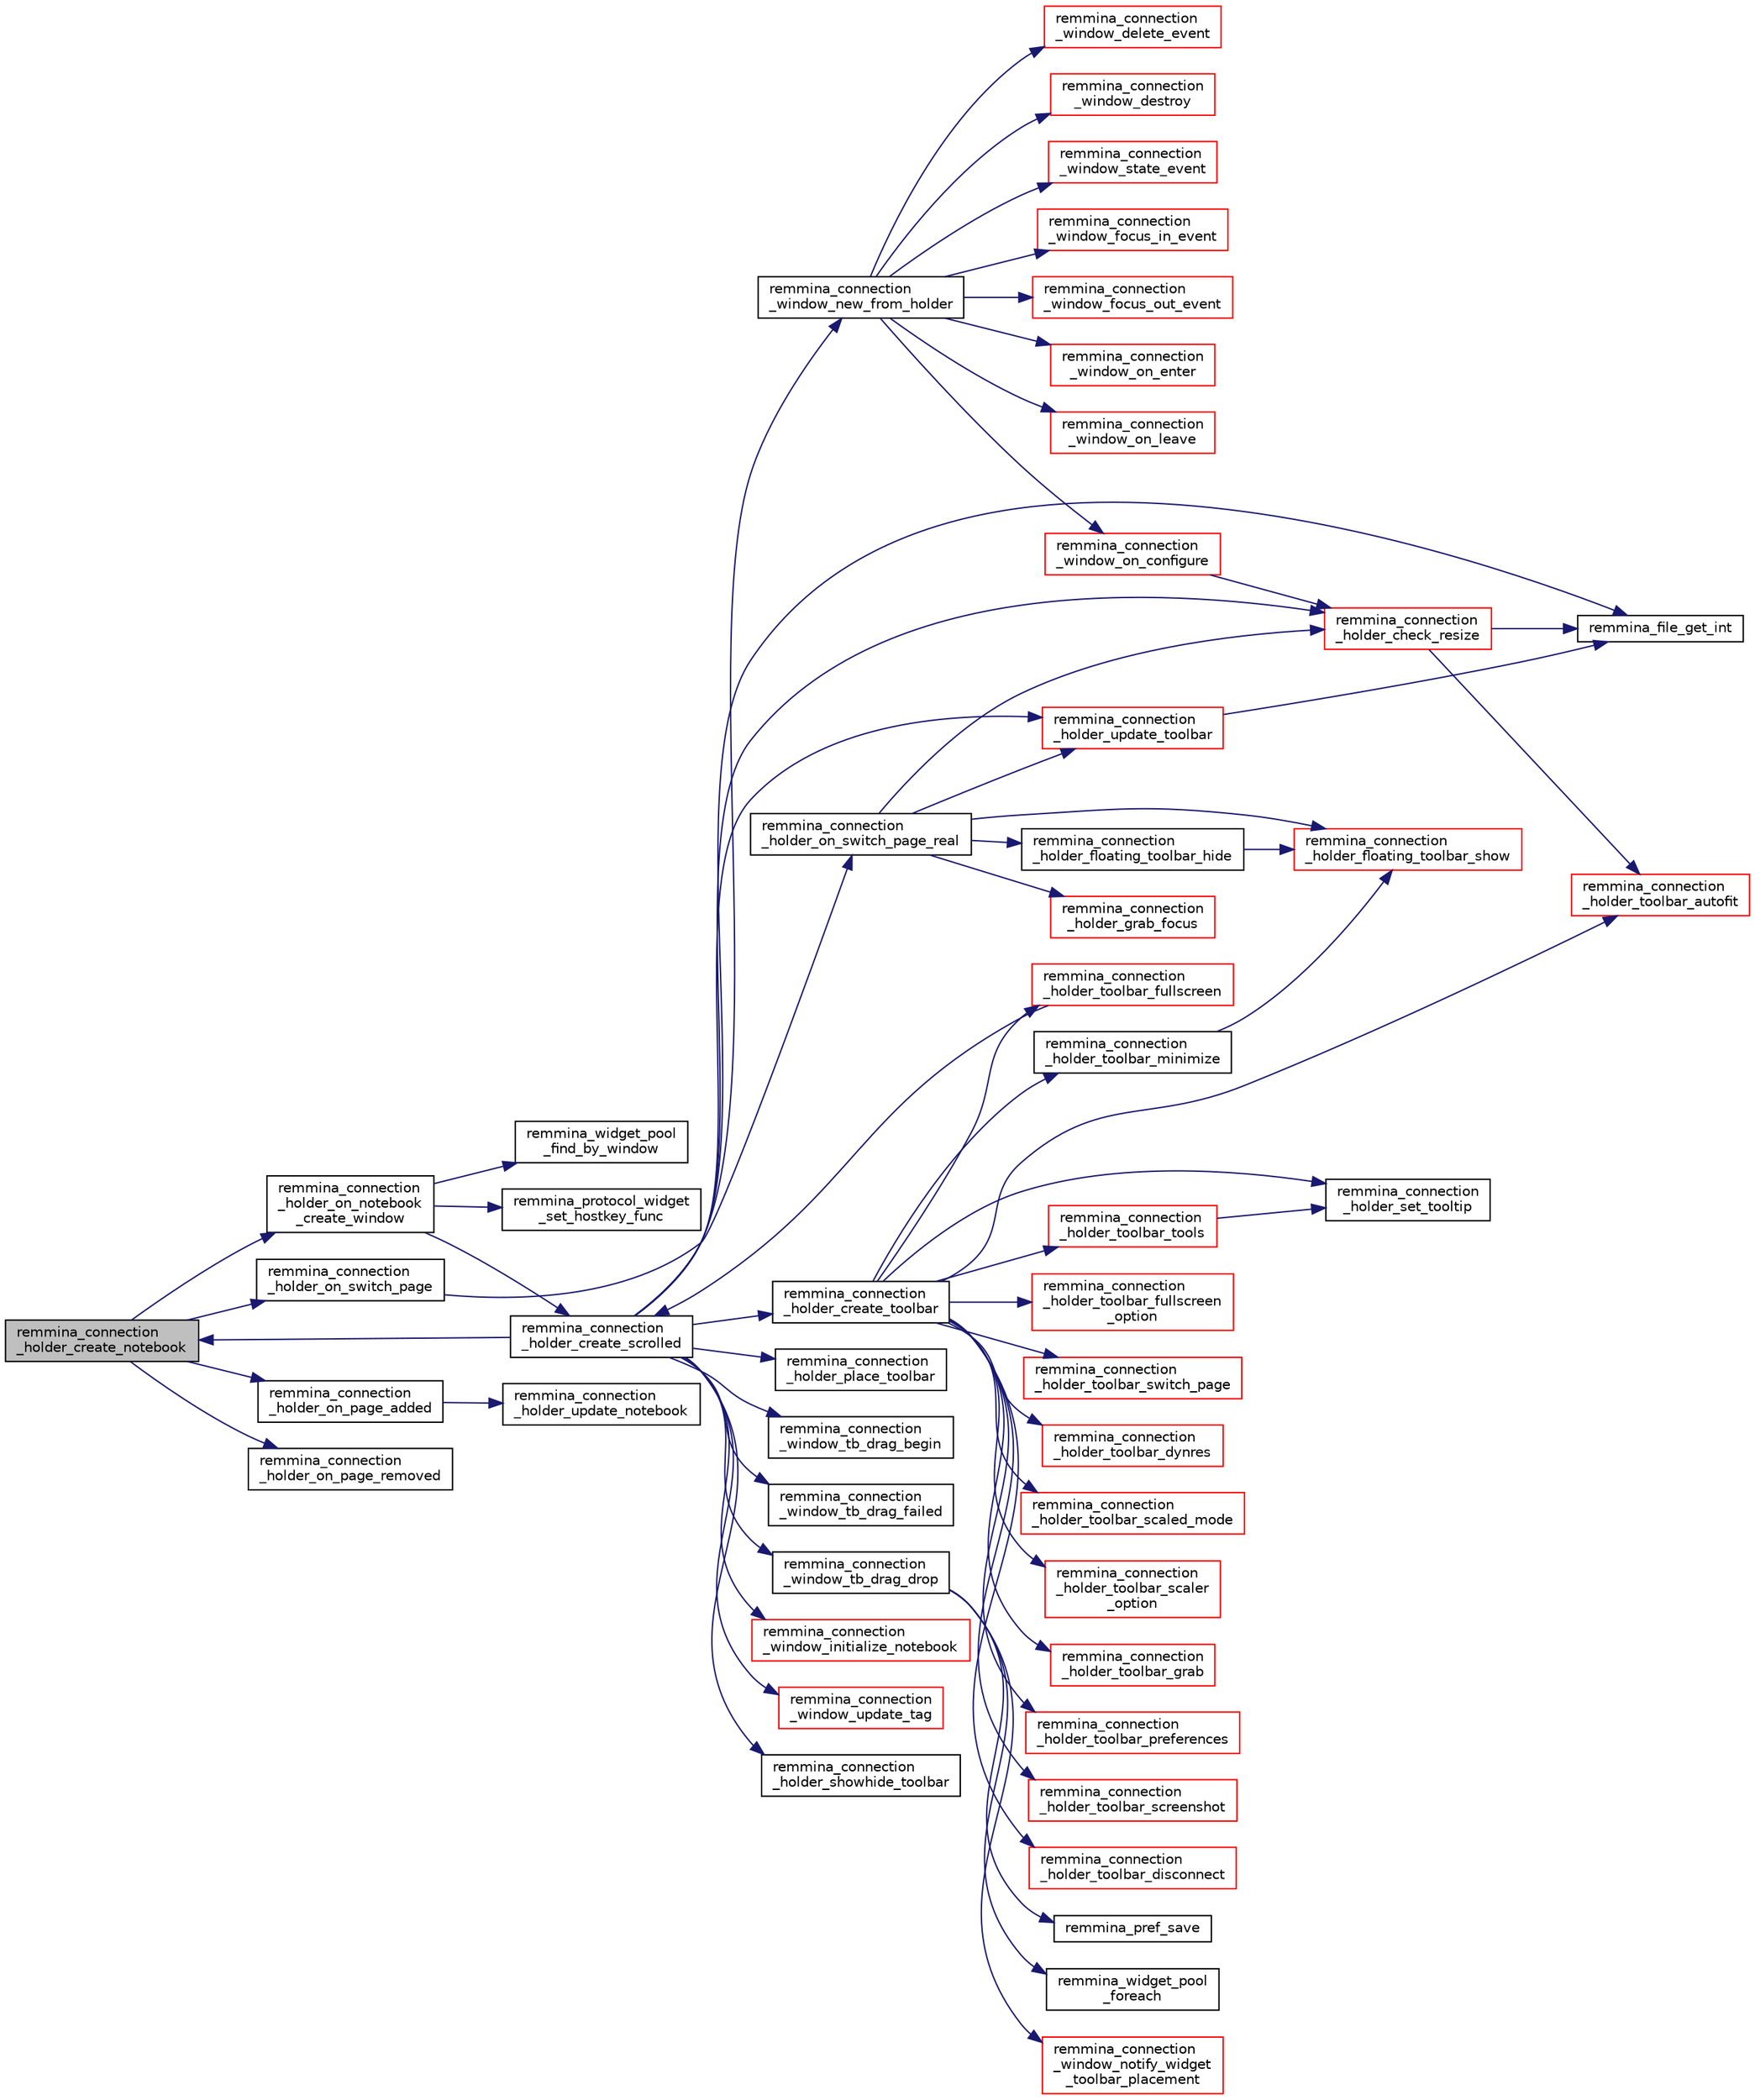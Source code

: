 digraph "remmina_connection_holder_create_notebook"
{
  edge [fontname="Helvetica",fontsize="10",labelfontname="Helvetica",labelfontsize="10"];
  node [fontname="Helvetica",fontsize="10",shape=record];
  rankdir="LR";
  Node2275 [label="remmina_connection\l_holder_create_notebook",height=0.2,width=0.4,color="black", fillcolor="grey75", style="filled", fontcolor="black"];
  Node2275 -> Node2276 [color="midnightblue",fontsize="10",style="solid",fontname="Helvetica"];
  Node2276 [label="remmina_connection\l_holder_on_notebook\l_create_window",height=0.2,width=0.4,color="black", fillcolor="white", style="filled",URL="$remmina__connection__window_8c.html#a2f5fc595c1aad851962aa58e2009bcce"];
  Node2276 -> Node2277 [color="midnightblue",fontsize="10",style="solid",fontname="Helvetica"];
  Node2277 [label="remmina_widget_pool\l_find_by_window",height=0.2,width=0.4,color="black", fillcolor="white", style="filled",URL="$remmina__widget__pool_8c.html#a0a6a2069cdbbb920fb09f95bec3e997e"];
  Node2276 -> Node2278 [color="midnightblue",fontsize="10",style="solid",fontname="Helvetica"];
  Node2278 [label="remmina_connection\l_holder_create_scrolled",height=0.2,width=0.4,color="black", fillcolor="white", style="filled",URL="$remmina__connection__window_8c.html#a57b3656c37df65d276ddd50a16906dc7"];
  Node2278 -> Node2279 [color="midnightblue",fontsize="10",style="solid",fontname="Helvetica"];
  Node2279 [label="remmina_connection\l_window_new_from_holder",height=0.2,width=0.4,color="black", fillcolor="white", style="filled",URL="$remmina__connection__window_8c.html#a0ff4775a640861c11f2bc9f4e4680ed5"];
  Node2279 -> Node2280 [color="midnightblue",fontsize="10",style="solid",fontname="Helvetica"];
  Node2280 [label="remmina_connection\l_window_delete_event",height=0.2,width=0.4,color="red", fillcolor="white", style="filled",URL="$remmina__connection__window_8c.html#aa84f957aaf2152717af3959b80ecfa8a"];
  Node2279 -> Node2365 [color="midnightblue",fontsize="10",style="solid",fontname="Helvetica"];
  Node2365 [label="remmina_connection\l_window_destroy",height=0.2,width=0.4,color="red", fillcolor="white", style="filled",URL="$remmina__connection__window_8c.html#a2d157bba82de5684318381a8816db2af"];
  Node2279 -> Node2367 [color="midnightblue",fontsize="10",style="solid",fontname="Helvetica"];
  Node2367 [label="remmina_connection\l_window_state_event",height=0.2,width=0.4,color="red", fillcolor="white", style="filled",URL="$remmina__connection__window_8c.html#a174d5b1e983a96c98aae2e8078f462bd"];
  Node2279 -> Node2521 [color="midnightblue",fontsize="10",style="solid",fontname="Helvetica"];
  Node2521 [label="remmina_connection\l_window_focus_in_event",height=0.2,width=0.4,color="red", fillcolor="white", style="filled",URL="$remmina__connection__window_8c.html#aac168486f2fb093eb6347cb0726153b5"];
  Node2279 -> Node2522 [color="midnightblue",fontsize="10",style="solid",fontname="Helvetica"];
  Node2522 [label="remmina_connection\l_window_focus_out_event",height=0.2,width=0.4,color="red", fillcolor="white", style="filled",URL="$remmina__connection__window_8c.html#a539828a1dd435bee083d82136691176c"];
  Node2279 -> Node2523 [color="midnightblue",fontsize="10",style="solid",fontname="Helvetica"];
  Node2523 [label="remmina_connection\l_window_on_enter",height=0.2,width=0.4,color="red", fillcolor="white", style="filled",URL="$remmina__connection__window_8c.html#a2b5a6494f27dca9408e2640f11a7738c"];
  Node2279 -> Node2524 [color="midnightblue",fontsize="10",style="solid",fontname="Helvetica"];
  Node2524 [label="remmina_connection\l_window_on_leave",height=0.2,width=0.4,color="red", fillcolor="white", style="filled",URL="$remmina__connection__window_8c.html#a63c87d892406b77f16956a54b039ab1b"];
  Node2279 -> Node2525 [color="midnightblue",fontsize="10",style="solid",fontname="Helvetica"];
  Node2525 [label="remmina_connection\l_window_on_configure",height=0.2,width=0.4,color="red", fillcolor="white", style="filled",URL="$remmina__connection__window_8c.html#af79fdcdd07b28c1cde08489d7986ca37"];
  Node2525 -> Node2433 [color="midnightblue",fontsize="10",style="solid",fontname="Helvetica"];
  Node2433 [label="remmina_connection\l_holder_check_resize",height=0.2,width=0.4,color="red", fillcolor="white", style="filled",URL="$remmina__connection__window_8c.html#adf48e258e535235d29c9638333488920"];
  Node2433 -> Node2327 [color="midnightblue",fontsize="10",style="solid",fontname="Helvetica"];
  Node2327 [label="remmina_file_get_int",height=0.2,width=0.4,color="black", fillcolor="white", style="filled",URL="$remmina__file_8c.html#a4884356c195dcfb4ceacf641a1e74e66"];
  Node2433 -> Node2414 [color="midnightblue",fontsize="10",style="solid",fontname="Helvetica"];
  Node2414 [label="remmina_connection\l_holder_toolbar_autofit",height=0.2,width=0.4,color="red", fillcolor="white", style="filled",URL="$remmina__connection__window_8c.html#ac679e10d8be64d56ed13043dd4df7d1c"];
  Node2278 -> Node2327 [color="midnightblue",fontsize="10",style="solid",fontname="Helvetica"];
  Node2278 -> Node2412 [color="midnightblue",fontsize="10",style="solid",fontname="Helvetica"];
  Node2412 [label="remmina_connection\l_holder_create_toolbar",height=0.2,width=0.4,color="black", fillcolor="white", style="filled",URL="$remmina__connection__window_8c.html#af8138da72278e9e9000276e08a6fd984"];
  Node2412 -> Node2413 [color="midnightblue",fontsize="10",style="solid",fontname="Helvetica"];
  Node2413 [label="remmina_connection\l_holder_set_tooltip",height=0.2,width=0.4,color="black", fillcolor="white", style="filled",URL="$remmina__connection__window_8c.html#ac8196ece2700e66594020189362bd404"];
  Node2412 -> Node2414 [color="midnightblue",fontsize="10",style="solid",fontname="Helvetica"];
  Node2412 -> Node2419 [color="midnightblue",fontsize="10",style="solid",fontname="Helvetica"];
  Node2419 [label="remmina_connection\l_holder_toolbar_fullscreen",height=0.2,width=0.4,color="red", fillcolor="white", style="filled",URL="$remmina__connection__window_8c.html#a02ac20f50f1b7b816bd7208127efdbee"];
  Node2419 -> Node2278 [color="midnightblue",fontsize="10",style="solid",fontname="Helvetica"];
  Node2412 -> Node2420 [color="midnightblue",fontsize="10",style="solid",fontname="Helvetica"];
  Node2420 [label="remmina_connection\l_holder_toolbar_fullscreen\l_option",height=0.2,width=0.4,color="red", fillcolor="white", style="filled",URL="$remmina__connection__window_8c.html#a1415cdcbed0e6fe9a7978586bf132207"];
  Node2412 -> Node2425 [color="midnightblue",fontsize="10",style="solid",fontname="Helvetica"];
  Node2425 [label="remmina_connection\l_holder_toolbar_switch_page",height=0.2,width=0.4,color="red", fillcolor="white", style="filled",URL="$remmina__connection__window_8c.html#aefad8c92a20121f0563bfeaf06c25e8e"];
  Node2412 -> Node2428 [color="midnightblue",fontsize="10",style="solid",fontname="Helvetica"];
  Node2428 [label="remmina_connection\l_holder_toolbar_dynres",height=0.2,width=0.4,color="red", fillcolor="white", style="filled",URL="$remmina__connection__window_8c.html#a576e3800c7371f63b27e3832848ac4e5"];
  Node2412 -> Node2435 [color="midnightblue",fontsize="10",style="solid",fontname="Helvetica"];
  Node2435 [label="remmina_connection\l_holder_toolbar_scaled_mode",height=0.2,width=0.4,color="red", fillcolor="white", style="filled",URL="$remmina__connection__window_8c.html#ad6136dd7c0867a5a5f1c0b0645632ee4"];
  Node2412 -> Node2436 [color="midnightblue",fontsize="10",style="solid",fontname="Helvetica"];
  Node2436 [label="remmina_connection\l_holder_toolbar_scaler\l_option",height=0.2,width=0.4,color="red", fillcolor="white", style="filled",URL="$remmina__connection__window_8c.html#a7a722d82899ce761356e47de2ac91452"];
  Node2412 -> Node2444 [color="midnightblue",fontsize="10",style="solid",fontname="Helvetica"];
  Node2444 [label="remmina_connection\l_holder_toolbar_grab",height=0.2,width=0.4,color="red", fillcolor="white", style="filled",URL="$remmina__connection__window_8c.html#ae505b986ad4b310e51a5e956eae3d2a0"];
  Node2412 -> Node2445 [color="midnightblue",fontsize="10",style="solid",fontname="Helvetica"];
  Node2445 [label="remmina_connection\l_holder_toolbar_preferences",height=0.2,width=0.4,color="red", fillcolor="white", style="filled",URL="$remmina__connection__window_8c.html#a78ec7d6e66d6e6569c1a9a0230c74bc8"];
  Node2412 -> Node2454 [color="midnightblue",fontsize="10",style="solid",fontname="Helvetica"];
  Node2454 [label="remmina_connection\l_holder_toolbar_tools",height=0.2,width=0.4,color="red", fillcolor="white", style="filled",URL="$remmina__connection__window_8c.html#a51cc0b2274049920f67c71047bd76213"];
  Node2454 -> Node2413 [color="midnightblue",fontsize="10",style="solid",fontname="Helvetica"];
  Node2412 -> Node2461 [color="midnightblue",fontsize="10",style="solid",fontname="Helvetica"];
  Node2461 [label="remmina_connection\l_holder_toolbar_screenshot",height=0.2,width=0.4,color="red", fillcolor="white", style="filled",URL="$remmina__connection__window_8c.html#a7959ed5b51966bb0fb9e7b84bbb9878d"];
  Node2412 -> Node2467 [color="midnightblue",fontsize="10",style="solid",fontname="Helvetica"];
  Node2467 [label="remmina_connection\l_holder_toolbar_minimize",height=0.2,width=0.4,color="black", fillcolor="white", style="filled",URL="$remmina__connection__window_8c.html#ac4d1d30f9b5f09e300b18f60f37f5b8f"];
  Node2467 -> Node2406 [color="midnightblue",fontsize="10",style="solid",fontname="Helvetica"];
  Node2406 [label="remmina_connection\l_holder_floating_toolbar_show",height=0.2,width=0.4,color="red", fillcolor="white", style="filled",URL="$remmina__connection__window_8c.html#a147924e56eceebe1f61e47bf5af2218a"];
  Node2412 -> Node2468 [color="midnightblue",fontsize="10",style="solid",fontname="Helvetica"];
  Node2468 [label="remmina_connection\l_holder_toolbar_disconnect",height=0.2,width=0.4,color="red", fillcolor="white", style="filled",URL="$remmina__connection__window_8c.html#af1106bba32f40c7f42221a0483987503"];
  Node2278 -> Node2275 [color="midnightblue",fontsize="10",style="solid",fontname="Helvetica"];
  Node2278 -> Node2527 [color="midnightblue",fontsize="10",style="solid",fontname="Helvetica"];
  Node2527 [label="remmina_connection\l_holder_place_toolbar",height=0.2,width=0.4,color="black", fillcolor="white", style="filled",URL="$remmina__connection__window_8c.html#a3627c2a73e45f25e4672fcce27af9a18"];
  Node2278 -> Node2528 [color="midnightblue",fontsize="10",style="solid",fontname="Helvetica"];
  Node2528 [label="remmina_connection\l_window_tb_drag_begin",height=0.2,width=0.4,color="black", fillcolor="white", style="filled",URL="$remmina__connection__window_8c.html#ae072f58def6470b4cecd2c625d6411e6"];
  Node2278 -> Node2529 [color="midnightblue",fontsize="10",style="solid",fontname="Helvetica"];
  Node2529 [label="remmina_connection\l_window_tb_drag_failed",height=0.2,width=0.4,color="black", fillcolor="white", style="filled",URL="$remmina__connection__window_8c.html#aac99c87f16b44843e8eb41bea27cbe2a"];
  Node2278 -> Node2530 [color="midnightblue",fontsize="10",style="solid",fontname="Helvetica"];
  Node2530 [label="remmina_connection\l_window_tb_drag_drop",height=0.2,width=0.4,color="black", fillcolor="white", style="filled",URL="$remmina__connection__window_8c.html#a289101aed4f30397f39880960aae2ac3"];
  Node2530 -> Node2332 [color="midnightblue",fontsize="10",style="solid",fontname="Helvetica"];
  Node2332 [label="remmina_pref_save",height=0.2,width=0.4,color="black", fillcolor="white", style="filled",URL="$remmina__pref_8c.html#a1c614a5e7dc3cd415be6e0a926e26983"];
  Node2530 -> Node2492 [color="midnightblue",fontsize="10",style="solid",fontname="Helvetica"];
  Node2492 [label="remmina_widget_pool\l_foreach",height=0.2,width=0.4,color="black", fillcolor="white", style="filled",URL="$remmina__widget__pool_8c.html#a53fad3994b2550300cfd4fd8bb2a2b5b"];
  Node2530 -> Node2531 [color="midnightblue",fontsize="10",style="solid",fontname="Helvetica"];
  Node2531 [label="remmina_connection\l_window_notify_widget\l_toolbar_placement",height=0.2,width=0.4,color="red", fillcolor="white", style="filled",URL="$remmina__connection__window_8c.html#ae2bb6008a2d00000b8c307a6e2646792"];
  Node2278 -> Node2391 [color="midnightblue",fontsize="10",style="solid",fontname="Helvetica"];
  Node2391 [label="remmina_connection\l_window_initialize_notebook",height=0.2,width=0.4,color="red", fillcolor="white", style="filled",URL="$remmina__connection__window_8c.html#aa28770c2f7c156eb4574227310481041"];
  Node2278 -> Node2409 [color="midnightblue",fontsize="10",style="solid",fontname="Helvetica"];
  Node2409 [label="remmina_connection\l_window_update_tag",height=0.2,width=0.4,color="red", fillcolor="white", style="filled",URL="$remmina__connection__window_8c.html#a49552d7adf2f4e22a59d89802171e52b"];
  Node2278 -> Node2472 [color="midnightblue",fontsize="10",style="solid",fontname="Helvetica"];
  Node2472 [label="remmina_connection\l_holder_update_toolbar",height=0.2,width=0.4,color="red", fillcolor="white", style="filled",URL="$remmina__connection__window_8c.html#a1b31d50e3792f41f4f78c1dbc1c5b27c"];
  Node2472 -> Node2327 [color="midnightblue",fontsize="10",style="solid",fontname="Helvetica"];
  Node2278 -> Node2533 [color="midnightblue",fontsize="10",style="solid",fontname="Helvetica"];
  Node2533 [label="remmina_connection\l_holder_showhide_toolbar",height=0.2,width=0.4,color="black", fillcolor="white", style="filled",URL="$remmina__connection__window_8c.html#a3542c1aed620129ef10a0cb01b2db526"];
  Node2278 -> Node2433 [color="midnightblue",fontsize="10",style="solid",fontname="Helvetica"];
  Node2276 -> Node2383 [color="midnightblue",fontsize="10",style="solid",fontname="Helvetica"];
  Node2383 [label="remmina_protocol_widget\l_set_hostkey_func",height=0.2,width=0.4,color="black", fillcolor="white", style="filled",URL="$remmina__protocol__widget_8c.html#a9e77e4da16282ef5413f57b124038bff"];
  Node2275 -> Node2534 [color="midnightblue",fontsize="10",style="solid",fontname="Helvetica"];
  Node2534 [label="remmina_connection\l_holder_on_switch_page",height=0.2,width=0.4,color="black", fillcolor="white", style="filled",URL="$remmina__connection__window_8c.html#ac93e70cd6f65ebb4bee3827240cf1c05"];
  Node2534 -> Node2535 [color="midnightblue",fontsize="10",style="solid",fontname="Helvetica"];
  Node2535 [label="remmina_connection\l_holder_on_switch_page_real",height=0.2,width=0.4,color="black", fillcolor="white", style="filled",URL="$remmina__connection__window_8c.html#af0cc437cd94ed03047f1e2b195317b54"];
  Node2535 -> Node2406 [color="midnightblue",fontsize="10",style="solid",fontname="Helvetica"];
  Node2535 -> Node2536 [color="midnightblue",fontsize="10",style="solid",fontname="Helvetica"];
  Node2536 [label="remmina_connection\l_holder_floating_toolbar_hide",height=0.2,width=0.4,color="black", fillcolor="white", style="filled",URL="$remmina__connection__window_8c.html#af0ca467e68db4fb9baa872d57ef3bca4"];
  Node2536 -> Node2406 [color="midnightblue",fontsize="10",style="solid",fontname="Helvetica"];
  Node2535 -> Node2472 [color="midnightblue",fontsize="10",style="solid",fontname="Helvetica"];
  Node2535 -> Node2440 [color="midnightblue",fontsize="10",style="solid",fontname="Helvetica"];
  Node2440 [label="remmina_connection\l_holder_grab_focus",height=0.2,width=0.4,color="red", fillcolor="white", style="filled",URL="$remmina__connection__window_8c.html#ad6f6d8dd7e157f8fffabb6c22ec604e3"];
  Node2535 -> Node2433 [color="midnightblue",fontsize="10",style="solid",fontname="Helvetica"];
  Node2275 -> Node2537 [color="midnightblue",fontsize="10",style="solid",fontname="Helvetica"];
  Node2537 [label="remmina_connection\l_holder_on_page_added",height=0.2,width=0.4,color="black", fillcolor="white", style="filled",URL="$remmina__connection__window_8c.html#a17841adaac1f1d03395629af001f9135"];
  Node2537 -> Node2538 [color="midnightblue",fontsize="10",style="solid",fontname="Helvetica"];
  Node2538 [label="remmina_connection\l_holder_update_notebook",height=0.2,width=0.4,color="black", fillcolor="white", style="filled",URL="$remmina__connection__window_8c.html#ae9bb344de3fcb51b6ecf56a664b6a3cb"];
  Node2275 -> Node2539 [color="midnightblue",fontsize="10",style="solid",fontname="Helvetica"];
  Node2539 [label="remmina_connection\l_holder_on_page_removed",height=0.2,width=0.4,color="black", fillcolor="white", style="filled",URL="$remmina__connection__window_8c.html#a6f585d526b1cbf7224329da51ad40005"];
}
